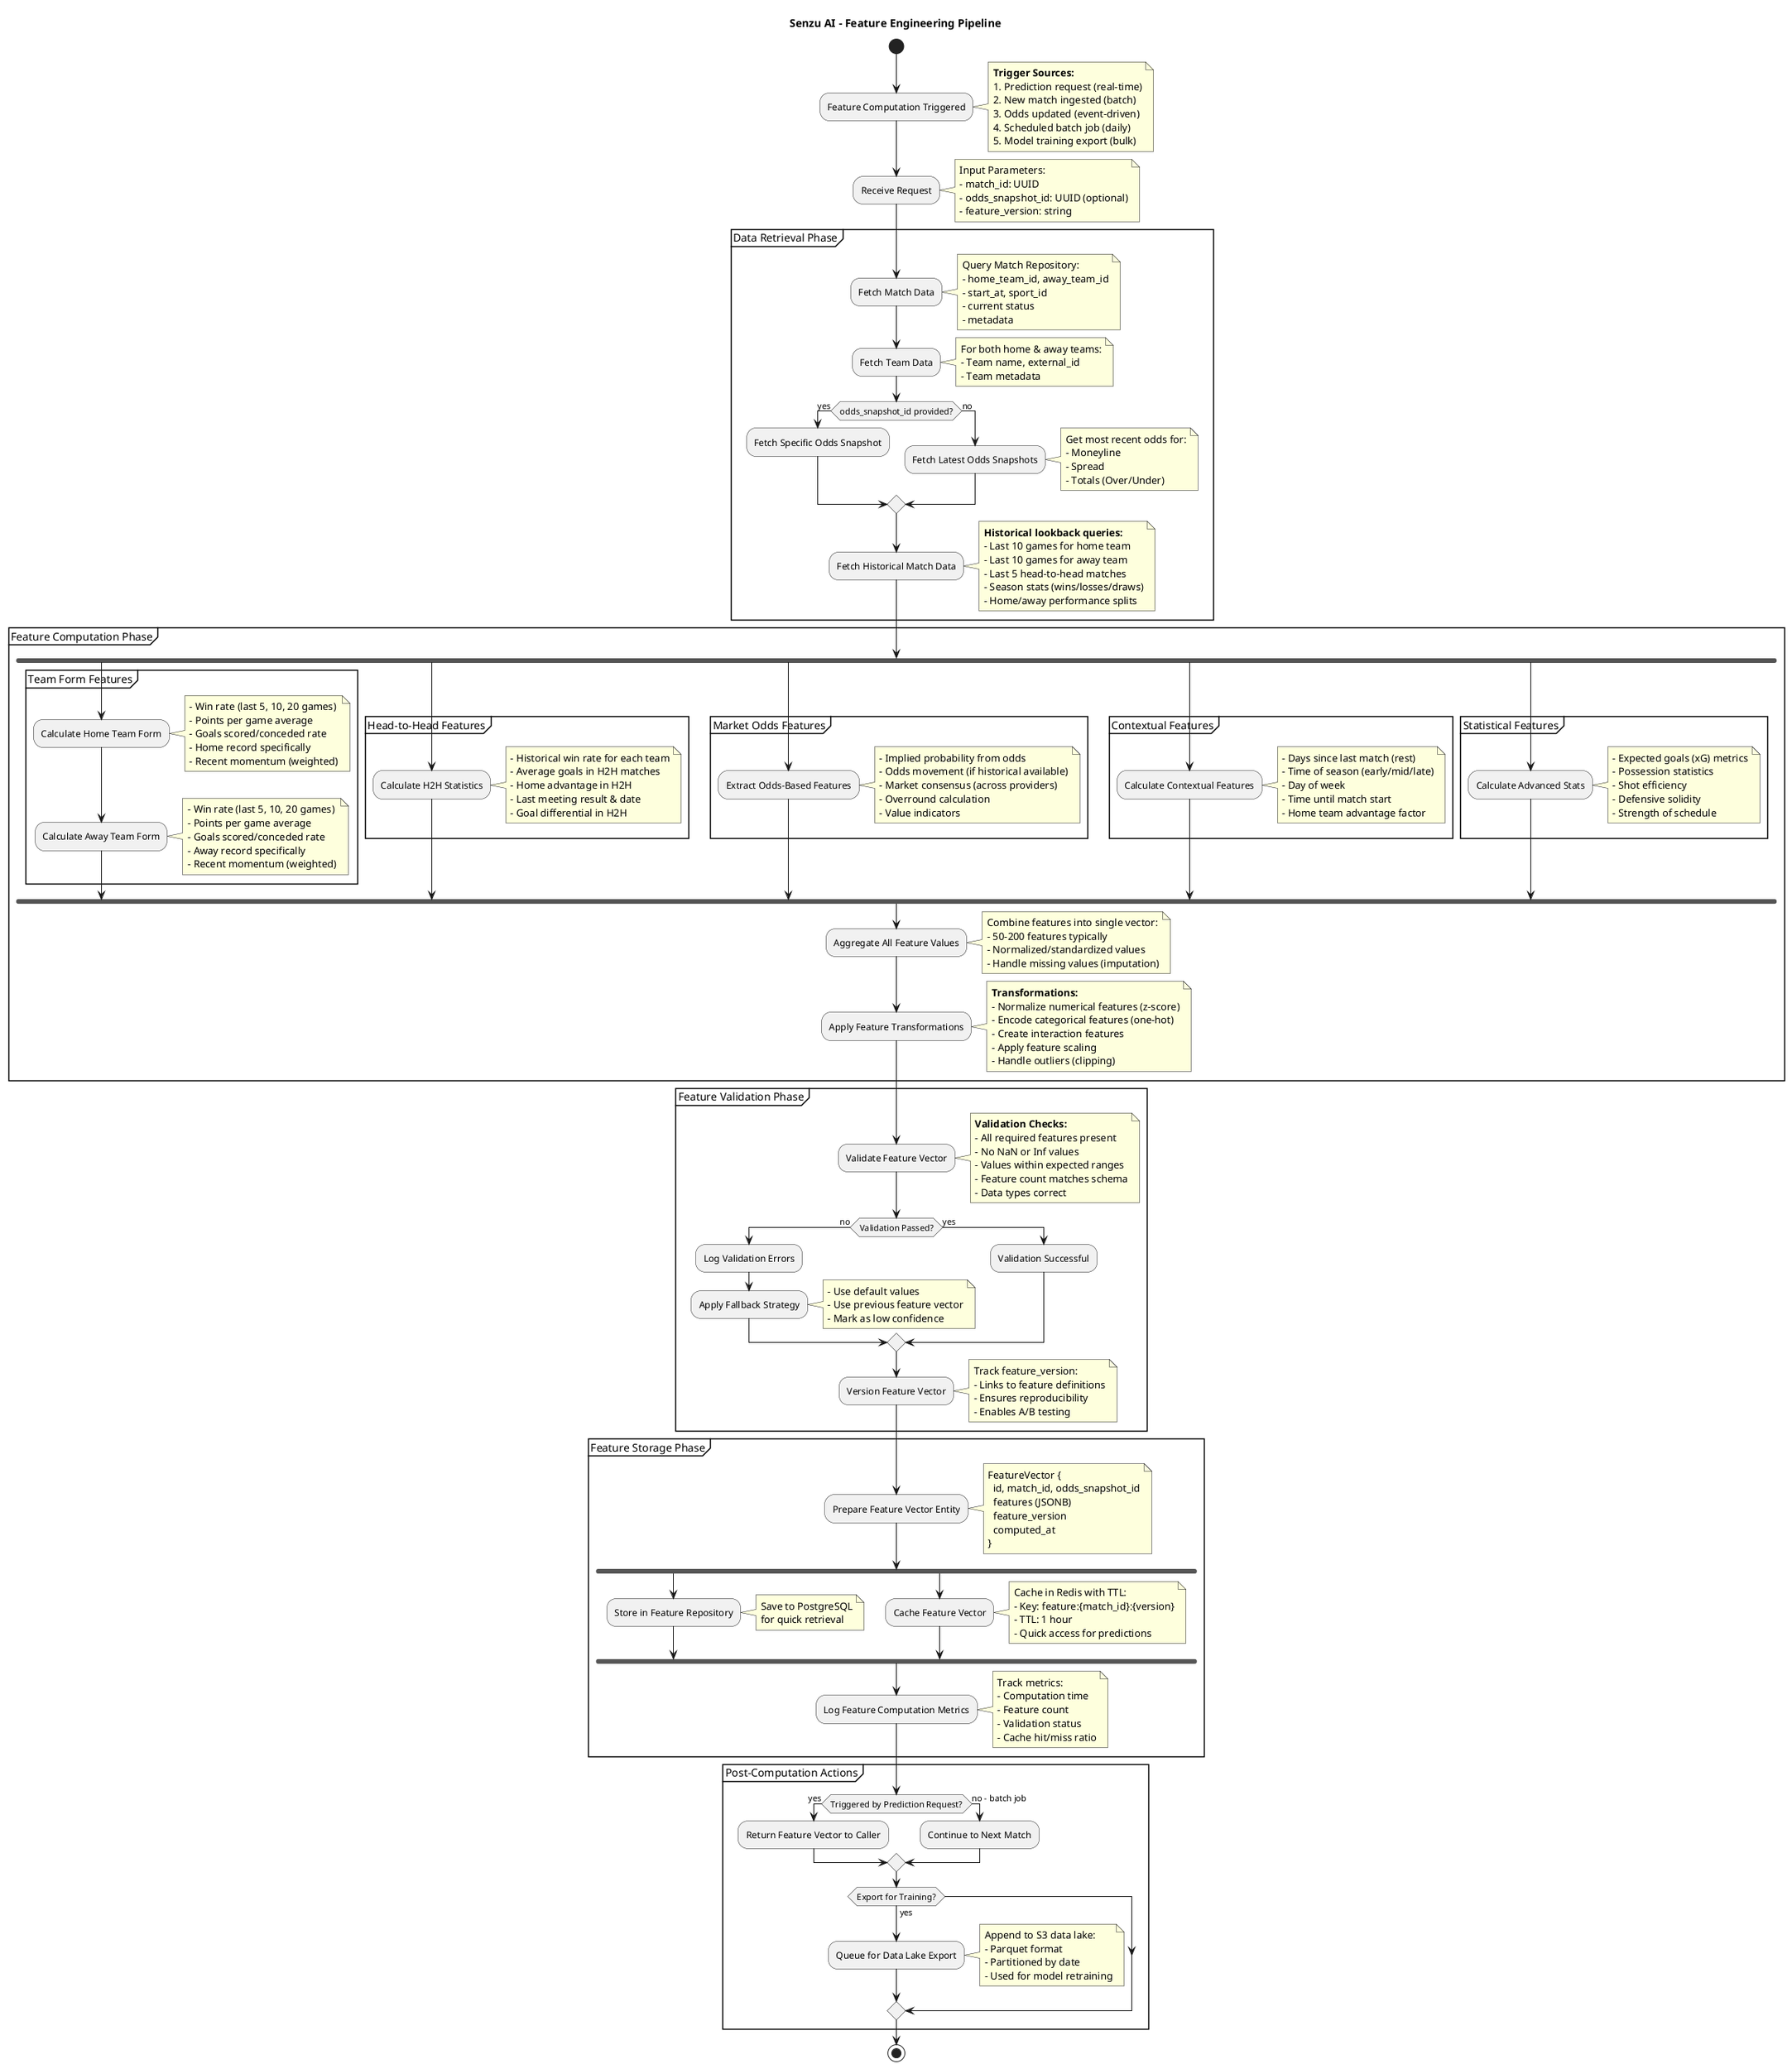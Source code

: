 @startuml
title Senzu AI - Feature Engineering Pipeline

' ============================================
' MAIN FEATURE PIPELINE FLOW
' ============================================

start

:Feature Computation Triggered;
note right
  **Trigger Sources:**
  1. Prediction request (real-time)
  2. New match ingested (batch)
  3. Odds updated (event-driven)
  4. Scheduled batch job (daily)
  5. Model training export (bulk)
end note

:Receive Request;
note right
  Input Parameters:
  - match_id: UUID
  - odds_snapshot_id: UUID (optional)
  - feature_version: string
end note

partition "Data Retrieval Phase" {
  :Fetch Match Data;
  note right
    Query Match Repository:
    - home_team_id, away_team_id
    - start_at, sport_id
    - current status
    - metadata
  end note

  :Fetch Team Data;
  note right
    For both home & away teams:
    - Team name, external_id
    - Team metadata
  end note

  if (odds_snapshot_id provided?) then (yes)
    :Fetch Specific Odds Snapshot;
  else (no)
    :Fetch Latest Odds Snapshots;
    note right
      Get most recent odds for:
      - Moneyline
      - Spread
      - Totals (Over/Under)
    end note
  endif

  :Fetch Historical Match Data;
  note right
    **Historical lookback queries:**
    - Last 10 games for home team
    - Last 10 games for away team
    - Last 5 head-to-head matches
    - Season stats (wins/losses/draws)
    - Home/away performance splits
  end note
}

partition "Feature Computation Phase" {

  fork
    partition "Team Form Features" {
      :Calculate Home Team Form;
      note right
        - Win rate (last 5, 10, 20 games)
        - Points per game average
        - Goals scored/conceded rate
        - Home record specifically
        - Recent momentum (weighted)
      end note

      :Calculate Away Team Form;
      note right
        - Win rate (last 5, 10, 20 games)
        - Points per game average
        - Goals scored/conceded rate
        - Away record specifically
        - Recent momentum (weighted)
      end note
    }

  fork again
    partition "Head-to-Head Features" {
      :Calculate H2H Statistics;
      note right
        - Historical win rate for each team
        - Average goals in H2H matches
        - Home advantage in H2H
        - Last meeting result & date
        - Goal differential in H2H
      end note
    }

  fork again
    partition "Market Odds Features" {
      :Extract Odds-Based Features;
      note right
        - Implied probability from odds
        - Odds movement (if historical available)
        - Market consensus (across providers)
        - Overround calculation
        - Value indicators
      end note
    }

  fork again
    partition "Contextual Features" {
      :Calculate Contextual Features;
      note right
        - Days since last match (rest)
        - Time of season (early/mid/late)
        - Day of week
        - Time until match start
        - Home team advantage factor
      end note
    }

  fork again
    partition "Statistical Features" {
      :Calculate Advanced Stats;
      note right
        - Expected goals (xG) metrics
        - Possession statistics
        - Shot efficiency
        - Defensive solidity
        - Strength of schedule
      end note
    }

  end fork

  :Aggregate All Feature Values;
  note right
    Combine features into single vector:
    - 50-200 features typically
    - Normalized/standardized values
    - Handle missing values (imputation)
  end note

  :Apply Feature Transformations;
  note right
    **Transformations:**
    - Normalize numerical features (z-score)
    - Encode categorical features (one-hot)
    - Create interaction features
    - Apply feature scaling
    - Handle outliers (clipping)
  end note
}

partition "Feature Validation Phase" {
  :Validate Feature Vector;
  note right
    **Validation Checks:**
    - All required features present
    - No NaN or Inf values
    - Values within expected ranges
    - Feature count matches schema
    - Data types correct
  end note

  if (Validation Passed?) then (no)
    :Log Validation Errors;
    :Apply Fallback Strategy;
    note right
      - Use default values
      - Use previous feature vector
      - Mark as low confidence
    end note
  else (yes)
    :Validation Successful;
  endif

  :Version Feature Vector;
  note right
    Track feature_version:
    - Links to feature definitions
    - Ensures reproducibility
    - Enables A/B testing
  end note
}

partition "Feature Storage Phase" {
  :Prepare Feature Vector Entity;
  note right
    FeatureVector {
      id, match_id, odds_snapshot_id
      features (JSONB)
      feature_version
      computed_at
    }
  end note

  fork
    :Store in Feature Repository;
    note right
      Save to PostgreSQL
      for quick retrieval
    end note

  fork again
    :Cache Feature Vector;
    note right
      Cache in Redis with TTL:
      - Key: feature:{match_id}:{version}
      - TTL: 1 hour
      - Quick access for predictions
    end note

  end fork

  :Log Feature Computation Metrics;
  note right
    Track metrics:
    - Computation time
    - Feature count
    - Validation status
    - Cache hit/miss ratio
  end note
}

partition "Post-Computation Actions" {
  if (Triggered by Prediction Request?) then (yes)
    :Return Feature Vector to Caller;
  else (no - batch job)
    :Continue to Next Match;
  endif

  if (Export for Training?) then (yes)
    :Queue for Data Lake Export;
    note right
      Append to S3 data lake:
      - Parquet format
      - Partitioned by date
      - Used for model retraining
    end note
  endif
}

stop

@enduml
